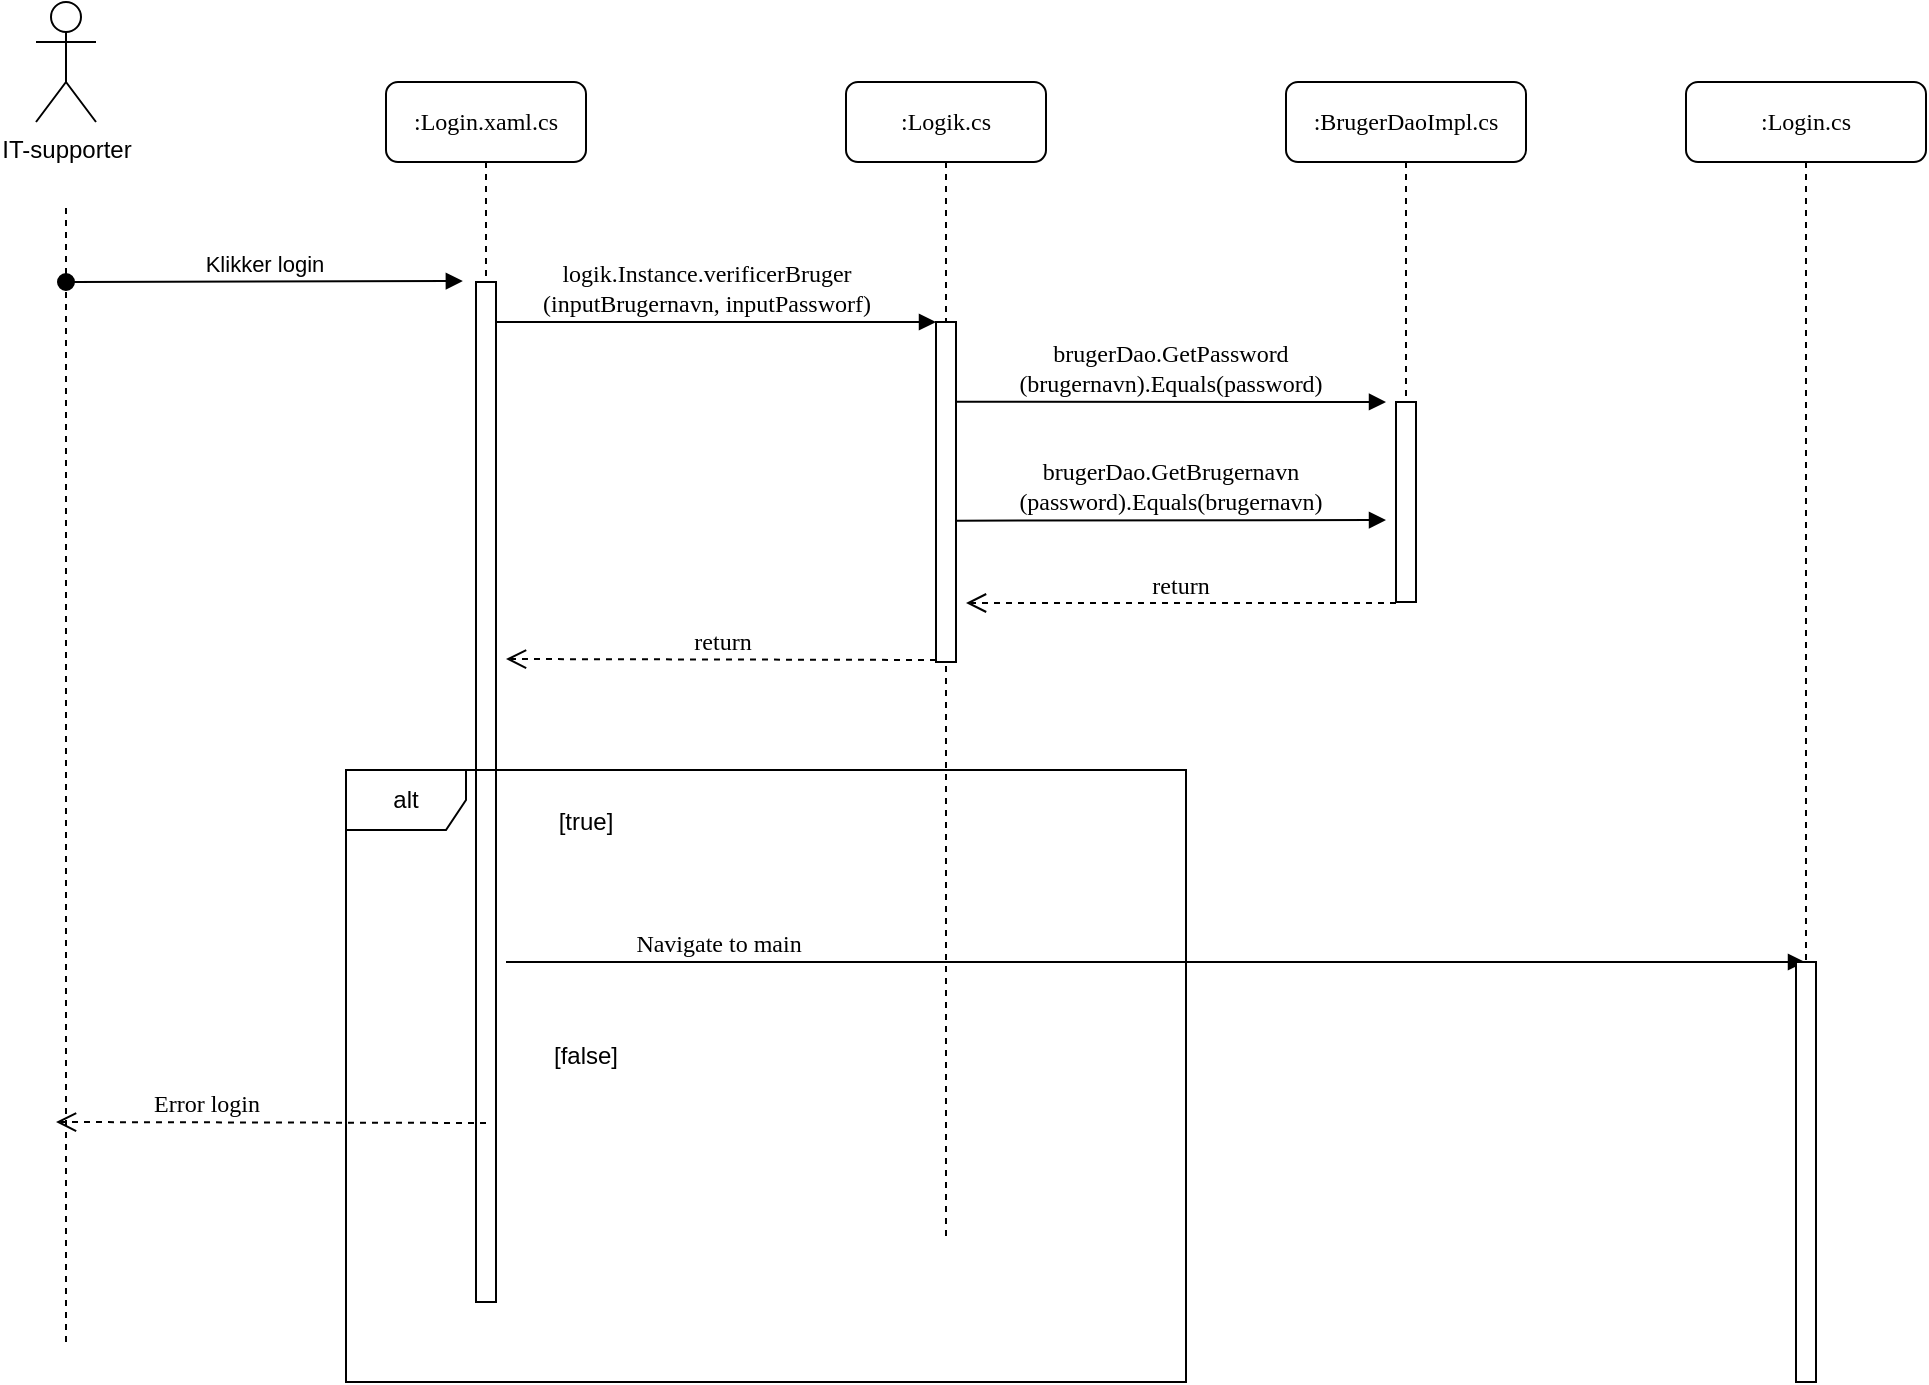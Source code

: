 <mxfile version="10.6.7" type="github"><diagram name="Page-1" id="13e1069c-82ec-6db2-03f1-153e76fe0fe0"><mxGraphModel dx="1683" dy="925" grid="1" gridSize="10" guides="1" tooltips="1" connect="1" arrows="1" fold="1" page="1" pageScale="1" pageWidth="1100" pageHeight="850" background="#ffffff" math="0" shadow="0"><root><mxCell id="0"/><mxCell id="1" parent="0"/><mxCell id="7baba1c4bc27f4b0-2" value=":Login.xaml.cs" style="shape=umlLifeline;perimeter=lifelinePerimeter;whiteSpace=wrap;html=1;container=1;collapsible=0;recursiveResize=0;outlineConnect=0;rounded=1;shadow=0;comic=0;labelBackgroundColor=none;strokeColor=#000000;strokeWidth=1;fillColor=#FFFFFF;fontFamily=Verdana;fontSize=12;fontColor=#000000;align=center;" parent="1" vertex="1"><mxGeometry x="240" y="80" width="100" height="610" as="geometry"/></mxCell><mxCell id="7baba1c4bc27f4b0-10" value="" style="html=1;points=[];perimeter=orthogonalPerimeter;rounded=0;shadow=0;comic=0;labelBackgroundColor=none;strokeColor=#000000;strokeWidth=1;fillColor=#FFFFFF;fontFamily=Verdana;fontSize=12;fontColor=#000000;align=center;" parent="7baba1c4bc27f4b0-2" vertex="1"><mxGeometry x="45" y="100" width="10" height="510" as="geometry"/></mxCell><mxCell id="7baba1c4bc27f4b0-3" value=":Logik.cs" style="shape=umlLifeline;perimeter=lifelinePerimeter;whiteSpace=wrap;html=1;container=1;collapsible=0;recursiveResize=0;outlineConnect=0;rounded=1;shadow=0;comic=0;labelBackgroundColor=none;strokeColor=#000000;strokeWidth=1;fillColor=#FFFFFF;fontFamily=Verdana;fontSize=12;fontColor=#000000;align=center;" parent="1" vertex="1"><mxGeometry x="470" y="80" width="100" height="580" as="geometry"/></mxCell><mxCell id="7baba1c4bc27f4b0-4" value=":BrugerDaoImpl.cs" style="shape=umlLifeline;perimeter=lifelinePerimeter;whiteSpace=wrap;html=1;container=1;collapsible=0;recursiveResize=0;outlineConnect=0;rounded=1;shadow=0;comic=0;labelBackgroundColor=none;strokeColor=#000000;strokeWidth=1;fillColor=#FFFFFF;fontFamily=Verdana;fontSize=12;fontColor=#000000;align=center;" parent="1" vertex="1"><mxGeometry x="690" y="80" width="120" height="160" as="geometry"/></mxCell><mxCell id="7baba1c4bc27f4b0-30" value="return" style="html=1;verticalAlign=bottom;endArrow=open;dashed=1;endSize=8;labelBackgroundColor=none;fontFamily=Verdana;fontSize=12;edgeStyle=elbowEdgeStyle;elbow=vertical;" parent="1" edge="1"><mxGeometry relative="1" as="geometry"><mxPoint x="530" y="340" as="targetPoint"/><Array as="points"/><mxPoint x="745" y="340.5" as="sourcePoint"/></mxGeometry></mxCell><mxCell id="7baba1c4bc27f4b0-14" value="&lt;div&gt;logik.Instance.verificerBruger&lt;/div&gt;&lt;div&gt;(inputBrugernavn, inputPassworf)&lt;/div&gt;" style="html=1;verticalAlign=bottom;endArrow=block;entryX=0;entryY=0;labelBackgroundColor=none;fontFamily=Verdana;fontSize=12;edgeStyle=elbowEdgeStyle;elbow=vertical;" parent="1" source="7baba1c4bc27f4b0-10" target="7baba1c4bc27f4b0-13" edge="1"><mxGeometry x="-0.044" relative="1" as="geometry"><mxPoint x="370" y="200" as="sourcePoint"/><Array as="points"/><mxPoint as="offset"/></mxGeometry></mxCell><mxCell id="Y2_DDkljuX87tvLhT5Ye-2" value="IT-supporter" style="shape=umlActor;verticalLabelPosition=bottom;labelBackgroundColor=#ffffff;verticalAlign=top;html=1;" vertex="1" parent="1"><mxGeometry x="65" y="40" width="30" height="60" as="geometry"/></mxCell><mxCell id="7baba1c4bc27f4b0-13" value="" style="html=1;points=[];perimeter=orthogonalPerimeter;rounded=0;shadow=0;comic=0;labelBackgroundColor=none;strokeColor=#000000;strokeWidth=1;fillColor=#FFFFFF;fontFamily=Verdana;fontSize=12;fontColor=#000000;align=center;" parent="1" vertex="1"><mxGeometry x="515" y="200" width="10" height="170" as="geometry"/></mxCell><mxCell id="Y2_DDkljuX87tvLhT5Ye-13" value="&lt;div&gt;&lt;span&gt;&lt;span&gt;brugerDao.GetPassword&lt;/span&gt;&lt;/span&gt;&lt;/div&gt;&lt;div&gt;&lt;span&gt;&lt;span&gt;(brugernavn).Equals(password)&lt;/span&gt;&lt;/span&gt;&lt;/div&gt;" style="html=1;verticalAlign=bottom;endArrow=block;labelBackgroundColor=none;fontFamily=Verdana;fontSize=12;" edge="1" parent="1"><mxGeometry relative="1" as="geometry"><mxPoint x="525" y="239.857" as="sourcePoint"/><mxPoint x="740" y="240" as="targetPoint"/></mxGeometry></mxCell><mxCell id="Y2_DDkljuX87tvLhT5Ye-14" value="" style="html=1;points=[];perimeter=orthogonalPerimeter;rounded=0;shadow=0;comic=0;labelBackgroundColor=none;strokeColor=#000000;strokeWidth=1;fillColor=#FFFFFF;fontFamily=Verdana;fontSize=12;fontColor=#000000;align=center;" vertex="1" parent="1"><mxGeometry x="745" y="240" width="10" height="100" as="geometry"/></mxCell><mxCell id="Y2_DDkljuX87tvLhT5Ye-15" value="&lt;div&gt;&lt;span&gt;&lt;span&gt;brugerDao.GetBrugernavn&lt;/span&gt;&lt;/span&gt;&lt;/div&gt;&lt;div&gt;&lt;span&gt;&lt;span&gt;(password).Equals(brugernavn)&lt;/span&gt;&lt;/span&gt;&lt;/div&gt;" style="html=1;verticalAlign=bottom;endArrow=block;labelBackgroundColor=none;fontFamily=Verdana;fontSize=12;" edge="1" parent="1"><mxGeometry relative="1" as="geometry"><mxPoint x="524.5" y="299.357" as="sourcePoint"/><mxPoint x="740" y="299" as="targetPoint"/></mxGeometry></mxCell><mxCell id="Y2_DDkljuX87tvLhT5Ye-16" value="return" style="html=1;verticalAlign=bottom;endArrow=open;dashed=1;endSize=8;labelBackgroundColor=none;fontFamily=Verdana;fontSize=12;edgeStyle=elbowEdgeStyle;elbow=vertical;" edge="1" parent="1"><mxGeometry relative="1" as="geometry"><mxPoint x="300" y="368.5" as="targetPoint"/><Array as="points"><mxPoint x="170" y="368.5"/></Array><mxPoint x="515" y="369" as="sourcePoint"/></mxGeometry></mxCell><mxCell id="Y2_DDkljuX87tvLhT5Ye-17" value="Klikker login" style="html=1;verticalAlign=bottom;startArrow=oval;startFill=1;endArrow=block;startSize=8;entryX=-0.657;entryY=-0.001;entryDx=0;entryDy=0;entryPerimeter=0;" edge="1" parent="1" target="7baba1c4bc27f4b0-10"><mxGeometry width="60" relative="1" as="geometry"><mxPoint x="80" y="180" as="sourcePoint"/><mxPoint x="240" y="180" as="targetPoint"/></mxGeometry></mxCell><mxCell id="Y2_DDkljuX87tvLhT5Ye-19" value="alt" style="shape=umlFrame;whiteSpace=wrap;html=1;" vertex="1" parent="1"><mxGeometry x="220" y="424" width="420" height="306" as="geometry"/></mxCell><mxCell id="Y2_DDkljuX87tvLhT5Ye-20" value="[true]" style="text;html=1;strokeColor=none;fillColor=none;align=center;verticalAlign=middle;whiteSpace=wrap;rounded=0;" vertex="1" parent="1"><mxGeometry x="320" y="440" width="40" height="20" as="geometry"/></mxCell><mxCell id="Y2_DDkljuX87tvLhT5Ye-21" value=":Login.cs" style="shape=umlLifeline;perimeter=lifelinePerimeter;whiteSpace=wrap;html=1;container=1;collapsible=0;recursiveResize=0;outlineConnect=0;rounded=1;shadow=0;comic=0;labelBackgroundColor=none;strokeColor=#000000;strokeWidth=1;fillColor=#FFFFFF;fontFamily=Verdana;fontSize=12;fontColor=#000000;align=center;" vertex="1" parent="1"><mxGeometry x="890" y="80" width="120" height="450" as="geometry"/></mxCell><mxCell id="Y2_DDkljuX87tvLhT5Ye-22" value="Navigate to main" style="html=1;verticalAlign=bottom;endArrow=block;labelBackgroundColor=none;fontFamily=Verdana;fontSize=12;edgeStyle=elbowEdgeStyle;elbow=vertical;" edge="1" parent="1" target="Y2_DDkljuX87tvLhT5Ye-21"><mxGeometry x="-0.12" y="-180" relative="1" as="geometry"><mxPoint x="300" y="520" as="sourcePoint"/><mxPoint x="510.571" y="489.857" as="targetPoint"/><Array as="points"><mxPoint x="570" y="520"/><mxPoint x="660" y="530"/></Array><mxPoint x="-180" y="-180" as="offset"/></mxGeometry></mxCell><mxCell id="Y2_DDkljuX87tvLhT5Ye-23" value="[false]" style="text;html=1;strokeColor=none;fillColor=none;align=center;verticalAlign=middle;whiteSpace=wrap;rounded=0;" vertex="1" parent="1"><mxGeometry x="320" y="557" width="40" height="20" as="geometry"/></mxCell><mxCell id="Y2_DDkljuX87tvLhT5Ye-24" value="Error login" style="html=1;verticalAlign=bottom;endArrow=open;dashed=1;endSize=8;labelBackgroundColor=none;fontFamily=Verdana;fontSize=12;edgeStyle=elbowEdgeStyle;elbow=vertical;" edge="1" parent="1"><mxGeometry x="0.304" relative="1" as="geometry"><mxPoint x="75" y="600" as="targetPoint"/><Array as="points"><mxPoint x="-55" y="600"/></Array><mxPoint x="290" y="600.5" as="sourcePoint"/><mxPoint as="offset"/></mxGeometry></mxCell><mxCell id="Y2_DDkljuX87tvLhT5Ye-26" value="" style="html=1;points=[];perimeter=orthogonalPerimeter;rounded=0;shadow=0;comic=0;labelBackgroundColor=none;strokeColor=#000000;strokeWidth=1;fillColor=#FFFFFF;fontFamily=Verdana;fontSize=12;fontColor=#000000;align=center;" vertex="1" parent="1"><mxGeometry x="945" y="520" width="10" height="210" as="geometry"/></mxCell><mxCell id="Y2_DDkljuX87tvLhT5Ye-28" value="" style="endArrow=none;dashed=1;html=1;" edge="1" parent="1"><mxGeometry width="50" height="50" relative="1" as="geometry"><mxPoint x="80" y="710" as="sourcePoint"/><mxPoint x="80" y="140" as="targetPoint"/></mxGeometry></mxCell></root></mxGraphModel></diagram></mxfile>